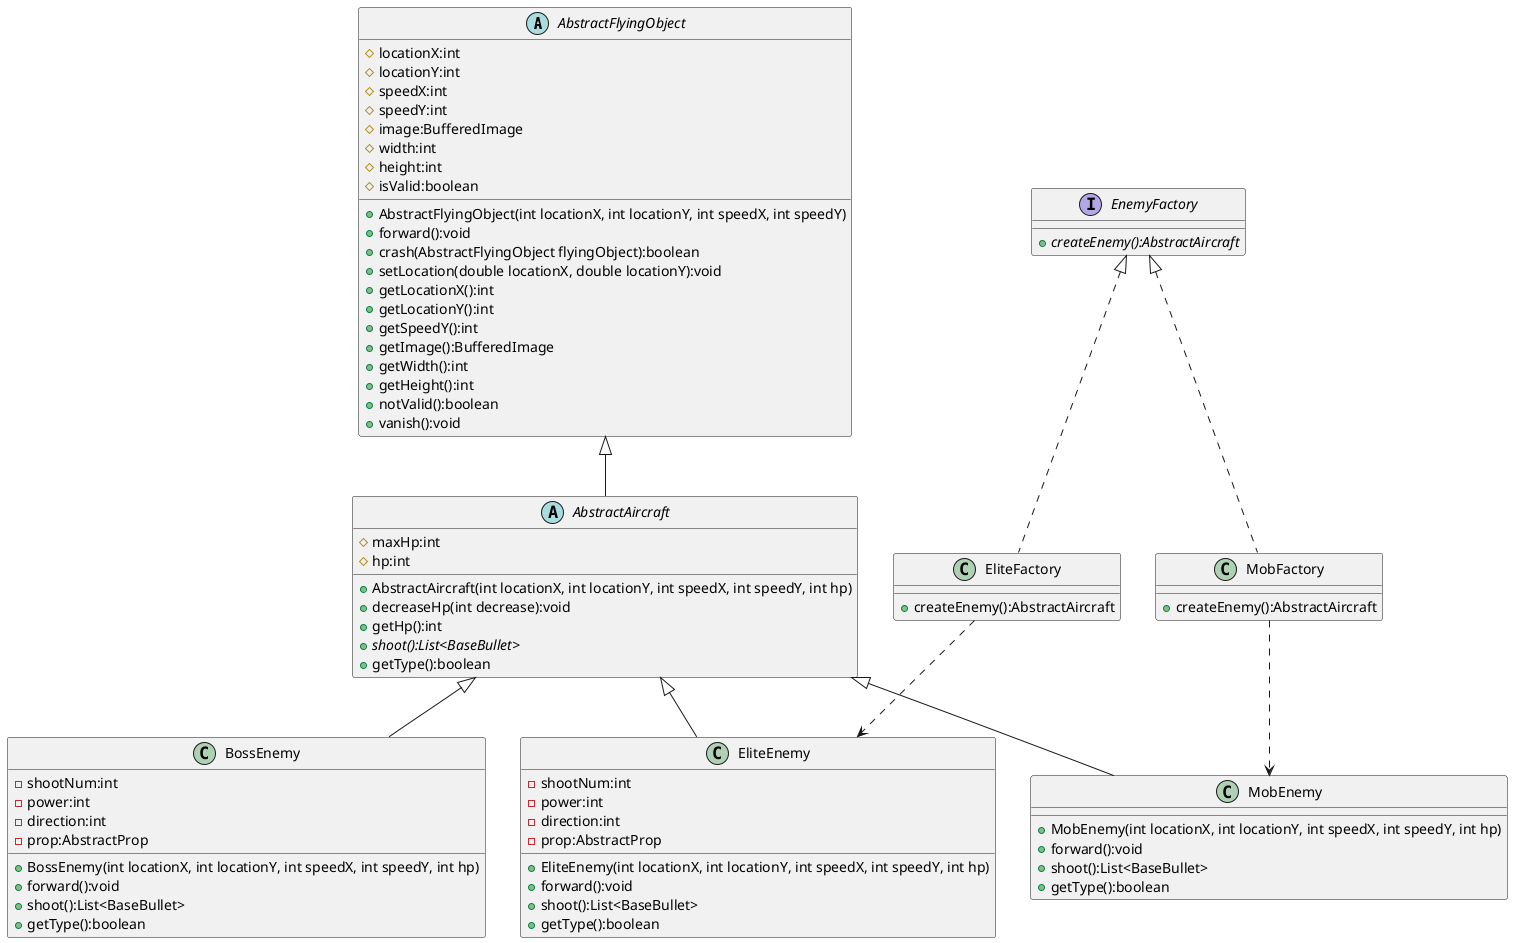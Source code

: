 @startuml
'https://plantuml.com/sequence-diagram

abstract class AbstractFlyingObject
{
    # locationX:int
    # locationY:int
    # speedX:int
    # speedY:int
    # image:BufferedImage
    # width:int
    # height:int
    # isValid:boolean

    + AbstractFlyingObject(int locationX, int locationY, int speedX, int speedY)
    + forward():void
    + crash(AbstractFlyingObject flyingObject):boolean
    + setLocation(double locationX, double locationY):void
    + getLocationX():int
    + getLocationY():int
    + getSpeedY():int
    + getImage():BufferedImage
    + getWidth():int
    + getHeight():int
    + notValid():boolean
    + vanish():void
}
abstract class AbstractAircraft
{
	# maxHp:int
    # hp:int
    + AbstractAircraft(int locationX, int locationY, int speedX, int speedY, int hp)
    + decreaseHp(int decrease):void
    + getHp():int
    + {abstract} shoot():List<BaseBullet>
    + getType():boolean
 }
 AbstractFlyingObject <|-- AbstractAircraft
 class MobEnemy {
     + MobEnemy(int locationX, int locationY, int speedX, int speedY, int hp)
     + forward():void
     + shoot():List<BaseBullet>
     + getType():boolean
 }
 AbstractAircraft <|-- MobEnemy

 class EliteEnemy {
     - shootNum:int
     - power:int
     - direction:int
     - prop:AbstractProp
     + EliteEnemy(int locationX, int locationY, int speedX, int speedY, int hp)
     + forward():void
     + shoot():List<BaseBullet>
     + getType():boolean
 }
 AbstractAircraft <|--EliteEnemy
 class BossEnemy {
     - shootNum:int
     - power:int
     - direction:int
     - prop:AbstractProp
     + BossEnemy(int locationX, int locationY, int speedX, int speedY, int hp)
     + forward():void
     + shoot():List<BaseBullet>
     + getType():boolean
 }
 AbstractAircraft <|--BossEnemy

 interface EnemyFactory {
     + {abstract} createEnemy():AbstractAircraft
 }

 class MobFactory {
     + createEnemy():AbstractAircraft
 }

 class EliteFactory {
     + createEnemy():AbstractAircraft
 }

 EnemyFactory <|.. MobFactory
 EnemyFactory <|.. EliteFactory
 MobFactory ..> MobEnemy
 EliteFactory ..> EliteEnemy

@enduml
